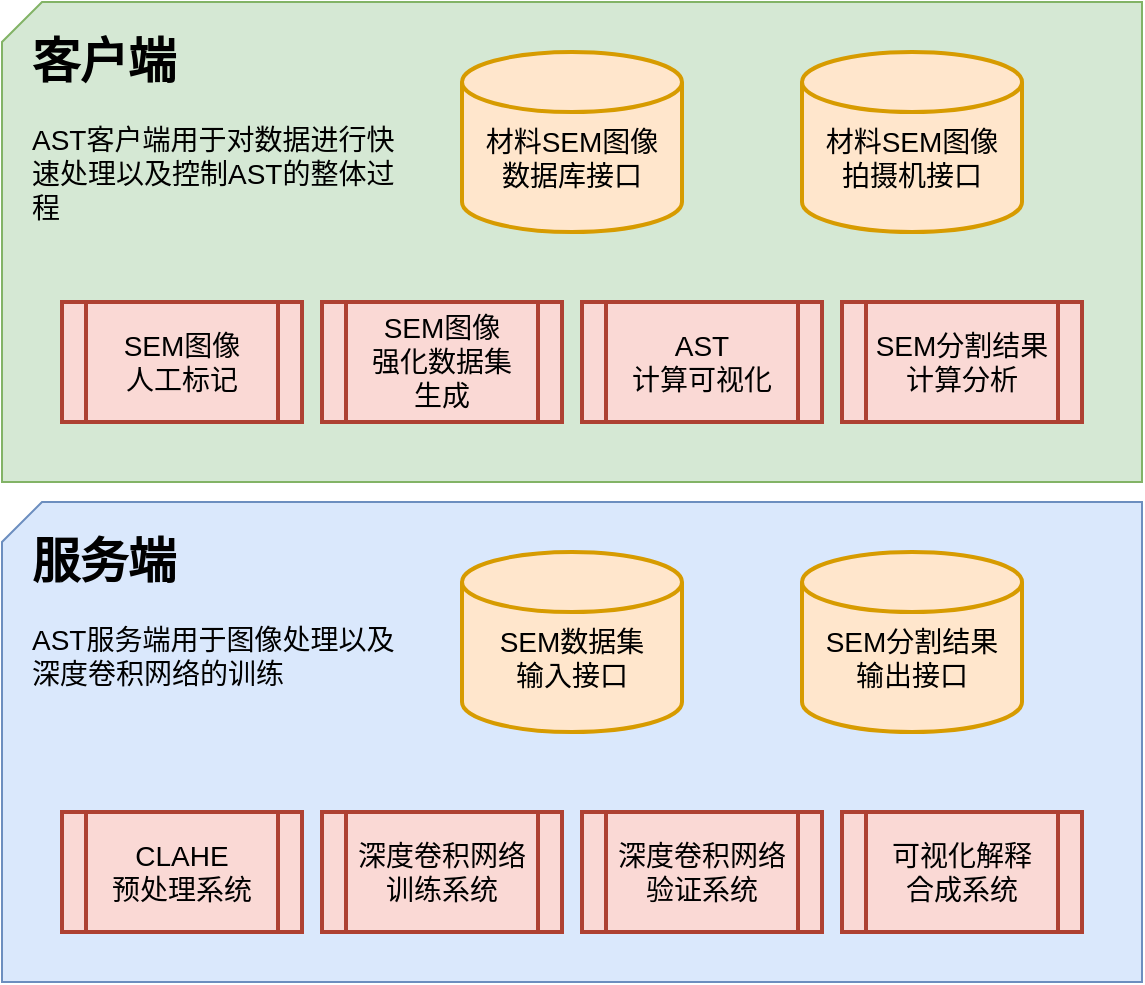 <mxfile version="17.1.2" type="github"><diagram id="4U--HPvD2QzRJVEtall8" name="Page-1"><mxGraphModel dx="946" dy="557" grid="1" gridSize="10" guides="1" tooltips="1" connect="1" arrows="1" fold="1" page="1" pageScale="1" pageWidth="827" pageHeight="1169" math="0" shadow="0"><root><mxCell id="0"/><mxCell id="1" parent="0"/><mxCell id="HVtSJz-cIyDCCVQ7azYk-12" value="" style="verticalLabelPosition=bottom;verticalAlign=top;html=1;shape=card;whiteSpace=wrap;size=20;arcSize=12;fillColor=#dae8fc;strokeColor=#6c8ebf;" vertex="1" parent="1"><mxGeometry x="110" y="370" width="570" height="240" as="geometry"/></mxCell><mxCell id="HVtSJz-cIyDCCVQ7azYk-13" value="&lt;h1&gt;服务端&lt;/h1&gt;&lt;p&gt;&lt;font style=&quot;font-size: 14px&quot;&gt;AST服务端用于图像处理以及深度卷积网络的训练&lt;/font&gt;&lt;/p&gt;" style="text;html=1;strokeColor=none;fillColor=none;spacing=5;spacingTop=-20;whiteSpace=wrap;overflow=hidden;rounded=0;" vertex="1" parent="1"><mxGeometry x="120" y="380" width="190" height="120" as="geometry"/></mxCell><mxCell id="HVtSJz-cIyDCCVQ7azYk-8" value="" style="verticalLabelPosition=bottom;verticalAlign=top;html=1;shape=card;whiteSpace=wrap;size=20;arcSize=12;fillColor=#d5e8d4;strokeColor=#82b366;" vertex="1" parent="1"><mxGeometry x="110" y="120" width="570" height="240" as="geometry"/></mxCell><mxCell id="HVtSJz-cIyDCCVQ7azYk-5" value="&lt;font style=&quot;font-size: 14px&quot;&gt;&lt;br&gt;材料SEM图像&lt;br&gt;数据库接口&lt;/font&gt;" style="strokeWidth=2;html=1;shape=mxgraph.flowchart.database;whiteSpace=wrap;fillColor=#ffe6cc;strokeColor=#d79b00;" vertex="1" parent="1"><mxGeometry x="340" y="145" width="110" height="90" as="geometry"/></mxCell><mxCell id="HVtSJz-cIyDCCVQ7azYk-11" value="&lt;h1&gt;客户端&lt;/h1&gt;&lt;p&gt;&lt;font style=&quot;font-size: 14px&quot;&gt;AST客户端用于对数据进行快速处理以及控制AST的整体过程&lt;/font&gt;&lt;/p&gt;" style="text;html=1;strokeColor=none;fillColor=none;spacing=5;spacingTop=-20;whiteSpace=wrap;overflow=hidden;rounded=0;" vertex="1" parent="1"><mxGeometry x="120" y="130" width="190" height="120" as="geometry"/></mxCell><mxCell id="HVtSJz-cIyDCCVQ7azYk-15" value="&lt;font style=&quot;font-size: 14px&quot;&gt;SEM图像&lt;br&gt;人工标记&lt;/font&gt;" style="shape=process;whiteSpace=wrap;html=1;backgroundOutline=1;strokeWidth=2;fillColor=#fad9d5;strokeColor=#ae4132;" vertex="1" parent="1"><mxGeometry x="140" y="270" width="120" height="60" as="geometry"/></mxCell><mxCell id="HVtSJz-cIyDCCVQ7azYk-20" value="&lt;span style=&quot;font-size: 14px&quot;&gt;AST&lt;br&gt;计算可视化&lt;/span&gt;" style="shape=process;whiteSpace=wrap;html=1;backgroundOutline=1;strokeWidth=2;fillColor=#fad9d5;strokeColor=#ae4132;" vertex="1" parent="1"><mxGeometry x="400" y="270" width="120" height="60" as="geometry"/></mxCell><mxCell id="HVtSJz-cIyDCCVQ7azYk-21" value="&lt;font style=&quot;font-size: 14px&quot;&gt;SEM分割结果&lt;br&gt;计算分析&lt;/font&gt;" style="shape=process;whiteSpace=wrap;html=1;backgroundOutline=1;strokeWidth=2;fillColor=#fad9d5;strokeColor=#ae4132;" vertex="1" parent="1"><mxGeometry x="530" y="270" width="120" height="60" as="geometry"/></mxCell><mxCell id="HVtSJz-cIyDCCVQ7azYk-25" value="&lt;span style=&quot;font-size: 14px&quot;&gt;SEM图像&lt;br&gt;强化数据集&lt;br&gt;生成&lt;br&gt;&lt;/span&gt;" style="shape=process;whiteSpace=wrap;html=1;backgroundOutline=1;strokeWidth=2;fillColor=#fad9d5;strokeColor=#ae4132;" vertex="1" parent="1"><mxGeometry x="270" y="270" width="120" height="60" as="geometry"/></mxCell><mxCell id="HVtSJz-cIyDCCVQ7azYk-26" value="&lt;font style=&quot;font-size: 14px&quot;&gt;&lt;br&gt;材料SEM图像&lt;br&gt;拍摄机接口&lt;/font&gt;" style="strokeWidth=2;html=1;shape=mxgraph.flowchart.database;whiteSpace=wrap;fillColor=#ffe6cc;strokeColor=#d79b00;" vertex="1" parent="1"><mxGeometry x="510" y="145" width="110" height="90" as="geometry"/></mxCell><mxCell id="HVtSJz-cIyDCCVQ7azYk-33" value="&lt;font style=&quot;font-size: 14px&quot;&gt;深度卷积网络&lt;br&gt;训练系统&lt;/font&gt;" style="shape=process;whiteSpace=wrap;html=1;backgroundOutline=1;strokeWidth=2;fillColor=#fad9d5;strokeColor=#ae4132;" vertex="1" parent="1"><mxGeometry x="270" y="525" width="120" height="60" as="geometry"/></mxCell><mxCell id="HVtSJz-cIyDCCVQ7azYk-34" value="&lt;font style=&quot;font-size: 14px&quot;&gt;深度卷积网络&lt;br&gt;验证系统&lt;/font&gt;" style="shape=process;whiteSpace=wrap;html=1;backgroundOutline=1;strokeWidth=2;fillColor=#fad9d5;strokeColor=#ae4132;" vertex="1" parent="1"><mxGeometry x="400" y="525" width="120" height="60" as="geometry"/></mxCell><mxCell id="HVtSJz-cIyDCCVQ7azYk-35" value="&lt;font style=&quot;font-size: 14px&quot;&gt;CLAHE&lt;br&gt;预处理系统&lt;/font&gt;" style="shape=process;whiteSpace=wrap;html=1;backgroundOutline=1;strokeWidth=2;fillColor=#fad9d5;strokeColor=#ae4132;" vertex="1" parent="1"><mxGeometry x="140" y="525" width="120" height="60" as="geometry"/></mxCell><mxCell id="HVtSJz-cIyDCCVQ7azYk-36" value="&lt;font style=&quot;font-size: 14px&quot;&gt;可视化解释&lt;br&gt;合成系统&lt;/font&gt;" style="shape=process;whiteSpace=wrap;html=1;backgroundOutline=1;strokeWidth=2;fillColor=#fad9d5;strokeColor=#ae4132;" vertex="1" parent="1"><mxGeometry x="530" y="525" width="120" height="60" as="geometry"/></mxCell><mxCell id="HVtSJz-cIyDCCVQ7azYk-37" value="&lt;font style=&quot;font-size: 14px&quot;&gt;&lt;br&gt;SEM数据集&lt;br&gt;输入接口&lt;/font&gt;" style="strokeWidth=2;html=1;shape=mxgraph.flowchart.database;whiteSpace=wrap;fillColor=#ffe6cc;strokeColor=#d79b00;" vertex="1" parent="1"><mxGeometry x="340" y="395" width="110" height="90" as="geometry"/></mxCell><mxCell id="HVtSJz-cIyDCCVQ7azYk-38" value="&lt;font style=&quot;font-size: 14px&quot;&gt;&lt;br&gt;SEM分割结果&lt;br&gt;输出接口&lt;/font&gt;" style="strokeWidth=2;html=1;shape=mxgraph.flowchart.database;whiteSpace=wrap;fillColor=#ffe6cc;strokeColor=#d79b00;" vertex="1" parent="1"><mxGeometry x="510" y="395" width="110" height="90" as="geometry"/></mxCell></root></mxGraphModel></diagram></mxfile>